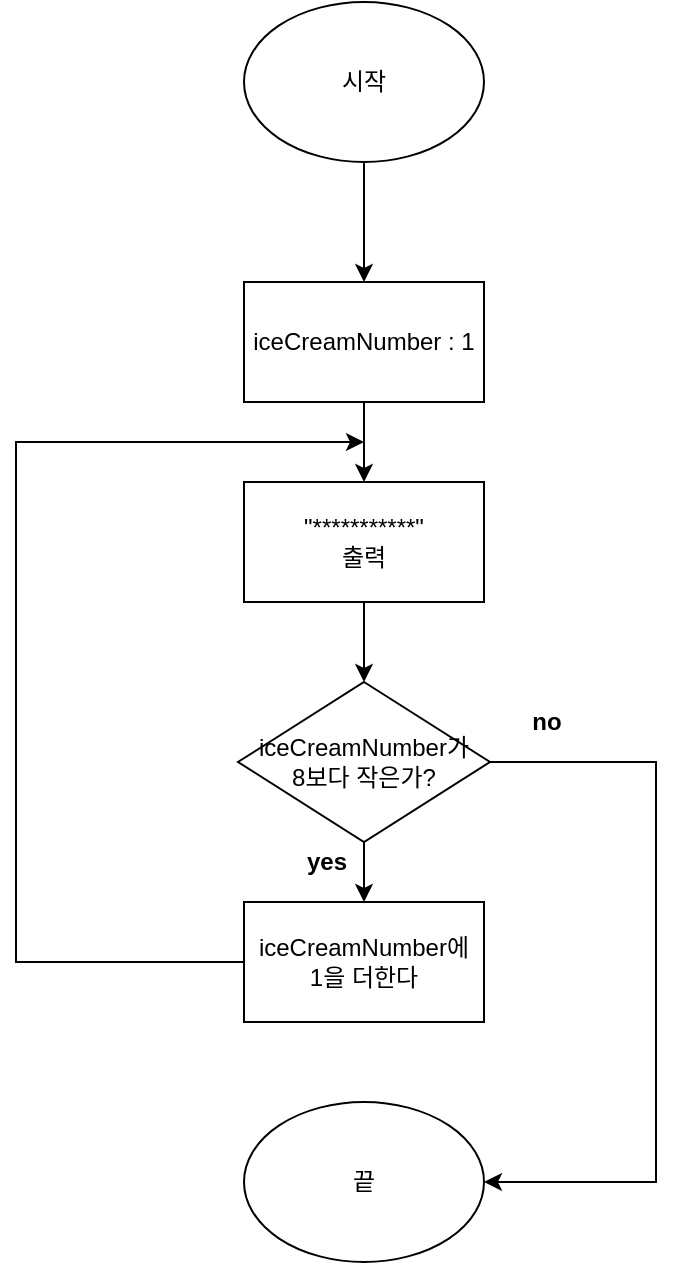 <mxfile version="16.6.1" type="device"><diagram id="mzFcajgBoVi7ALL_7My1" name="Page-1"><mxGraphModel dx="1422" dy="794" grid="1" gridSize="10" guides="1" tooltips="1" connect="1" arrows="1" fold="1" page="1" pageScale="1" pageWidth="827" pageHeight="1169" math="0" shadow="0"><root><mxCell id="0"/><mxCell id="1" parent="0"/><mxCell id="YSPodQHk-XDeTMg8OJJa-1" value="시작" style="ellipse;whiteSpace=wrap;html=1;" vertex="1" parent="1"><mxGeometry x="354" y="140" width="120" height="80" as="geometry"/></mxCell><mxCell id="YSPodQHk-XDeTMg8OJJa-3" value="iceCreamNumber : 1" style="rounded=0;whiteSpace=wrap;html=1;" vertex="1" parent="1"><mxGeometry x="354" y="280" width="120" height="60" as="geometry"/></mxCell><mxCell id="YSPodQHk-XDeTMg8OJJa-4" value="&quot;***********&quot;&lt;br&gt;출력" style="rounded=0;whiteSpace=wrap;html=1;" vertex="1" parent="1"><mxGeometry x="354" y="380" width="120" height="60" as="geometry"/></mxCell><mxCell id="YSPodQHk-XDeTMg8OJJa-5" value="iceCreamNumber가&lt;br&gt;8보다 작은가?" style="rhombus;whiteSpace=wrap;html=1;" vertex="1" parent="1"><mxGeometry x="351" y="480" width="126" height="80" as="geometry"/></mxCell><mxCell id="YSPodQHk-XDeTMg8OJJa-6" value="&lt;span&gt;iceCreamNumber에&lt;br&gt;&lt;/span&gt;1을 더한다" style="rounded=0;whiteSpace=wrap;html=1;" vertex="1" parent="1"><mxGeometry x="354" y="590" width="120" height="60" as="geometry"/></mxCell><mxCell id="YSPodQHk-XDeTMg8OJJa-7" value="끝" style="ellipse;whiteSpace=wrap;html=1;" vertex="1" parent="1"><mxGeometry x="354" y="690" width="120" height="80" as="geometry"/></mxCell><mxCell id="YSPodQHk-XDeTMg8OJJa-8" value="" style="endArrow=classic;html=1;rounded=0;exitX=0.5;exitY=1;exitDx=0;exitDy=0;entryX=0.5;entryY=0;entryDx=0;entryDy=0;" edge="1" parent="1" source="YSPodQHk-XDeTMg8OJJa-1" target="YSPodQHk-XDeTMg8OJJa-3"><mxGeometry width="50" height="50" relative="1" as="geometry"><mxPoint x="160" y="430" as="sourcePoint"/><mxPoint x="210" y="380" as="targetPoint"/></mxGeometry></mxCell><mxCell id="YSPodQHk-XDeTMg8OJJa-9" value="" style="endArrow=classic;html=1;rounded=0;exitX=0.5;exitY=1;exitDx=0;exitDy=0;" edge="1" parent="1"><mxGeometry width="50" height="50" relative="1" as="geometry"><mxPoint x="414" y="340" as="sourcePoint"/><mxPoint x="414" y="380" as="targetPoint"/></mxGeometry></mxCell><mxCell id="YSPodQHk-XDeTMg8OJJa-10" value="" style="endArrow=classic;html=1;rounded=0;exitX=0.5;exitY=1;exitDx=0;exitDy=0;" edge="1" parent="1"><mxGeometry width="50" height="50" relative="1" as="geometry"><mxPoint x="414" y="440" as="sourcePoint"/><mxPoint x="414" y="480" as="targetPoint"/></mxGeometry></mxCell><mxCell id="YSPodQHk-XDeTMg8OJJa-12" value="" style="endArrow=classic;html=1;rounded=0;exitX=0.5;exitY=1;exitDx=0;exitDy=0;" edge="1" parent="1" source="YSPodQHk-XDeTMg8OJJa-5" target="YSPodQHk-XDeTMg8OJJa-6"><mxGeometry width="50" height="50" relative="1" as="geometry"><mxPoint x="160" y="430" as="sourcePoint"/><mxPoint x="210" y="380" as="targetPoint"/></mxGeometry></mxCell><mxCell id="YSPodQHk-XDeTMg8OJJa-14" value="" style="endArrow=classic;html=1;rounded=0;exitX=0;exitY=0.5;exitDx=0;exitDy=0;" edge="1" parent="1" source="YSPodQHk-XDeTMg8OJJa-6"><mxGeometry width="50" height="50" relative="1" as="geometry"><mxPoint x="280" y="640" as="sourcePoint"/><mxPoint x="414" y="360" as="targetPoint"/><Array as="points"><mxPoint x="240" y="620"/><mxPoint x="240" y="360"/></Array></mxGeometry></mxCell><mxCell id="YSPodQHk-XDeTMg8OJJa-15" value="" style="endArrow=classic;html=1;rounded=0;entryX=1;entryY=0.5;entryDx=0;entryDy=0;" edge="1" parent="1" target="YSPodQHk-XDeTMg8OJJa-7"><mxGeometry width="50" height="50" relative="1" as="geometry"><mxPoint x="477" y="520" as="sourcePoint"/><mxPoint x="550" y="520" as="targetPoint"/><Array as="points"><mxPoint x="560" y="520"/><mxPoint x="560" y="730"/></Array></mxGeometry></mxCell><mxCell id="YSPodQHk-XDeTMg8OJJa-16" value="&lt;b&gt;yes&lt;/b&gt;" style="text;html=1;align=center;verticalAlign=middle;resizable=0;points=[];autosize=1;strokeColor=none;fillColor=none;" vertex="1" parent="1"><mxGeometry x="375" y="560" width="40" height="20" as="geometry"/></mxCell><mxCell id="YSPodQHk-XDeTMg8OJJa-17" value="&lt;b&gt;no&lt;/b&gt;" style="text;html=1;align=center;verticalAlign=middle;resizable=0;points=[];autosize=1;strokeColor=none;fillColor=none;" vertex="1" parent="1"><mxGeometry x="490" y="490" width="30" height="20" as="geometry"/></mxCell></root></mxGraphModel></diagram></mxfile>
